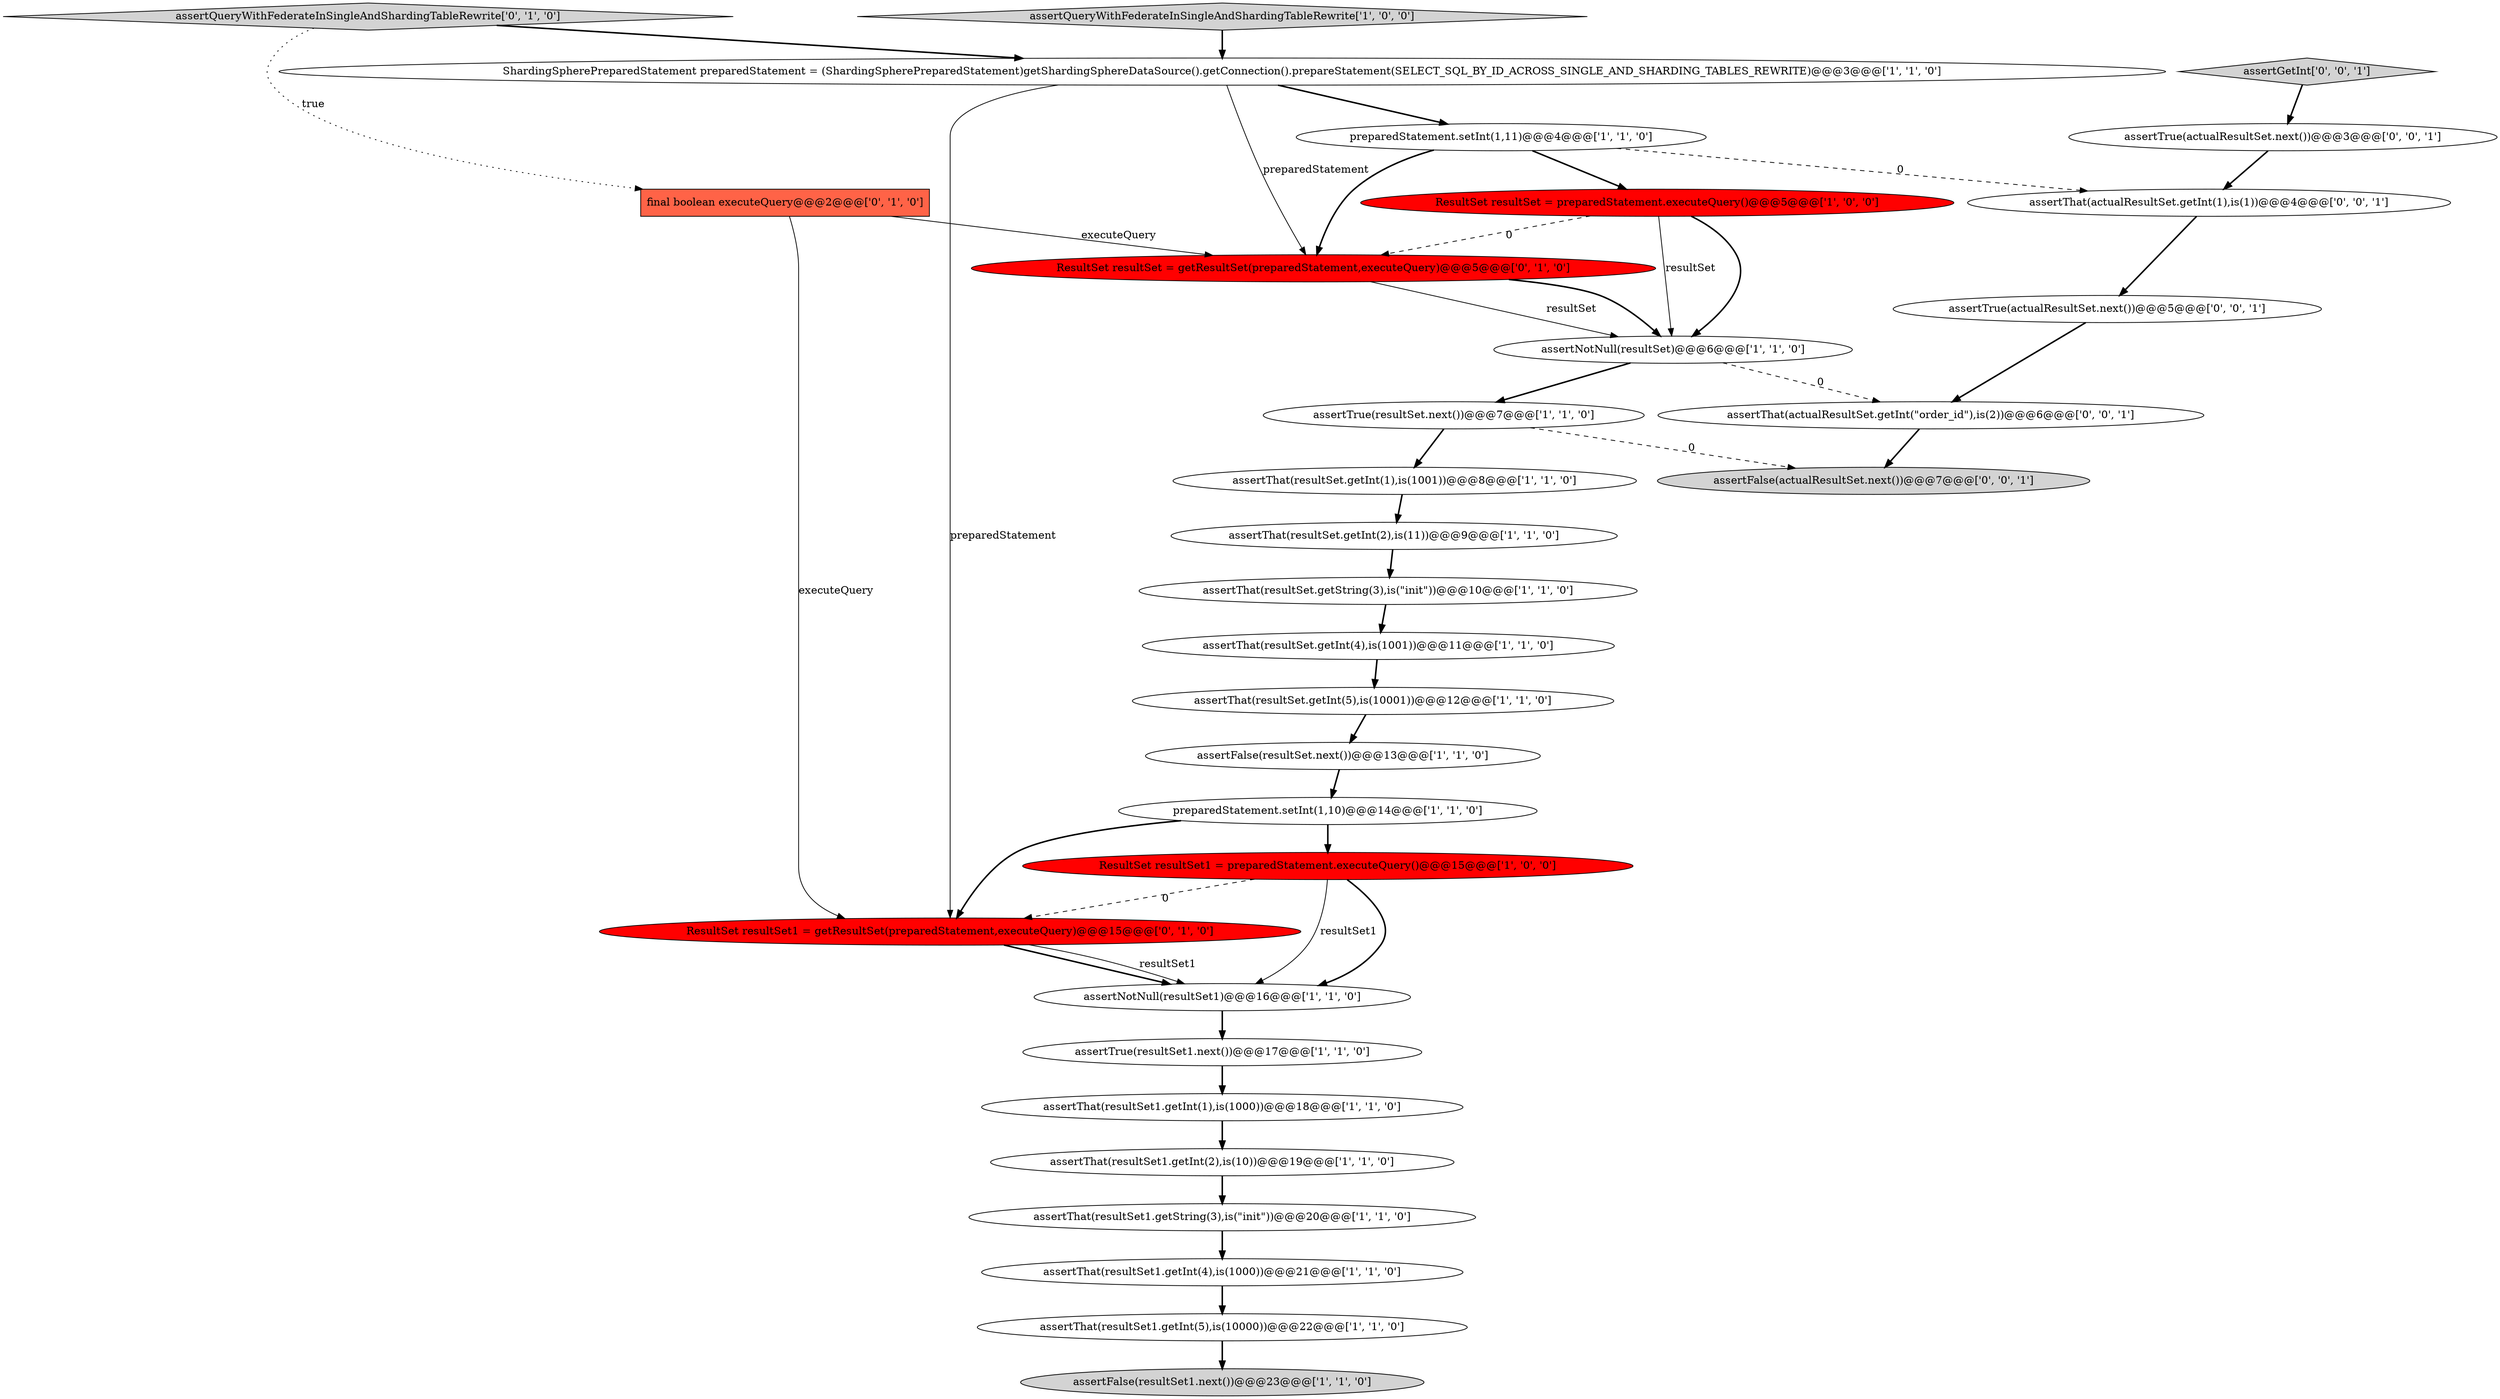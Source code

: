 digraph {
9 [style = filled, label = "assertThat(resultSet1.getInt(5),is(10000))@@@22@@@['1', '1', '0']", fillcolor = white, shape = ellipse image = "AAA0AAABBB1BBB"];
7 [style = filled, label = "assertFalse(resultSet1.next())@@@23@@@['1', '1', '0']", fillcolor = lightgray, shape = ellipse image = "AAA0AAABBB1BBB"];
30 [style = filled, label = "assertTrue(actualResultSet.next())@@@3@@@['0', '0', '1']", fillcolor = white, shape = ellipse image = "AAA0AAABBB3BBB"];
13 [style = filled, label = "assertTrue(resultSet.next())@@@7@@@['1', '1', '0']", fillcolor = white, shape = ellipse image = "AAA0AAABBB1BBB"];
2 [style = filled, label = "assertQueryWithFederateInSingleAndShardingTableRewrite['1', '0', '0']", fillcolor = lightgray, shape = diamond image = "AAA0AAABBB1BBB"];
16 [style = filled, label = "assertThat(resultSet1.getInt(1),is(1000))@@@18@@@['1', '1', '0']", fillcolor = white, shape = ellipse image = "AAA0AAABBB1BBB"];
5 [style = filled, label = "ShardingSpherePreparedStatement preparedStatement = (ShardingSpherePreparedStatement)getShardingSphereDataSource().getConnection().prepareStatement(SELECT_SQL_BY_ID_ACROSS_SINGLE_AND_SHARDING_TABLES_REWRITE)@@@3@@@['1', '1', '0']", fillcolor = white, shape = ellipse image = "AAA0AAABBB1BBB"];
28 [style = filled, label = "assertFalse(actualResultSet.next())@@@7@@@['0', '0', '1']", fillcolor = lightgray, shape = ellipse image = "AAA0AAABBB3BBB"];
23 [style = filled, label = "final boolean executeQuery@@@2@@@['0', '1', '0']", fillcolor = tomato, shape = box image = "AAA1AAABBB2BBB"];
4 [style = filled, label = "assertThat(resultSet.getInt(4),is(1001))@@@11@@@['1', '1', '0']", fillcolor = white, shape = ellipse image = "AAA0AAABBB1BBB"];
3 [style = filled, label = "assertThat(resultSet.getInt(2),is(11))@@@9@@@['1', '1', '0']", fillcolor = white, shape = ellipse image = "AAA0AAABBB1BBB"];
8 [style = filled, label = "assertThat(resultSet.getInt(1),is(1001))@@@8@@@['1', '1', '0']", fillcolor = white, shape = ellipse image = "AAA0AAABBB1BBB"];
29 [style = filled, label = "assertGetInt['0', '0', '1']", fillcolor = lightgray, shape = diamond image = "AAA0AAABBB3BBB"];
1 [style = filled, label = "assertThat(resultSet1.getInt(4),is(1000))@@@21@@@['1', '1', '0']", fillcolor = white, shape = ellipse image = "AAA0AAABBB1BBB"];
12 [style = filled, label = "preparedStatement.setInt(1,10)@@@14@@@['1', '1', '0']", fillcolor = white, shape = ellipse image = "AAA0AAABBB1BBB"];
11 [style = filled, label = "assertTrue(resultSet1.next())@@@17@@@['1', '1', '0']", fillcolor = white, shape = ellipse image = "AAA0AAABBB1BBB"];
27 [style = filled, label = "assertThat(actualResultSet.getInt(\"order_id\"),is(2))@@@6@@@['0', '0', '1']", fillcolor = white, shape = ellipse image = "AAA0AAABBB3BBB"];
18 [style = filled, label = "assertThat(resultSet1.getInt(2),is(10))@@@19@@@['1', '1', '0']", fillcolor = white, shape = ellipse image = "AAA0AAABBB1BBB"];
26 [style = filled, label = "assertThat(actualResultSet.getInt(1),is(1))@@@4@@@['0', '0', '1']", fillcolor = white, shape = ellipse image = "AAA0AAABBB3BBB"];
10 [style = filled, label = "ResultSet resultSet = preparedStatement.executeQuery()@@@5@@@['1', '0', '0']", fillcolor = red, shape = ellipse image = "AAA1AAABBB1BBB"];
17 [style = filled, label = "assertNotNull(resultSet)@@@6@@@['1', '1', '0']", fillcolor = white, shape = ellipse image = "AAA0AAABBB1BBB"];
22 [style = filled, label = "assertQueryWithFederateInSingleAndShardingTableRewrite['0', '1', '0']", fillcolor = lightgray, shape = diamond image = "AAA0AAABBB2BBB"];
25 [style = filled, label = "ResultSet resultSet1 = getResultSet(preparedStatement,executeQuery)@@@15@@@['0', '1', '0']", fillcolor = red, shape = ellipse image = "AAA1AAABBB2BBB"];
31 [style = filled, label = "assertTrue(actualResultSet.next())@@@5@@@['0', '0', '1']", fillcolor = white, shape = ellipse image = "AAA0AAABBB3BBB"];
24 [style = filled, label = "ResultSet resultSet = getResultSet(preparedStatement,executeQuery)@@@5@@@['0', '1', '0']", fillcolor = red, shape = ellipse image = "AAA1AAABBB2BBB"];
19 [style = filled, label = "preparedStatement.setInt(1,11)@@@4@@@['1', '1', '0']", fillcolor = white, shape = ellipse image = "AAA0AAABBB1BBB"];
21 [style = filled, label = "assertThat(resultSet1.getString(3),is(\"init\"))@@@20@@@['1', '1', '0']", fillcolor = white, shape = ellipse image = "AAA0AAABBB1BBB"];
6 [style = filled, label = "assertThat(resultSet.getString(3),is(\"init\"))@@@10@@@['1', '1', '0']", fillcolor = white, shape = ellipse image = "AAA0AAABBB1BBB"];
0 [style = filled, label = "assertNotNull(resultSet1)@@@16@@@['1', '1', '0']", fillcolor = white, shape = ellipse image = "AAA0AAABBB1BBB"];
15 [style = filled, label = "ResultSet resultSet1 = preparedStatement.executeQuery()@@@15@@@['1', '0', '0']", fillcolor = red, shape = ellipse image = "AAA1AAABBB1BBB"];
14 [style = filled, label = "assertFalse(resultSet.next())@@@13@@@['1', '1', '0']", fillcolor = white, shape = ellipse image = "AAA0AAABBB1BBB"];
20 [style = filled, label = "assertThat(resultSet.getInt(5),is(10001))@@@12@@@['1', '1', '0']", fillcolor = white, shape = ellipse image = "AAA0AAABBB1BBB"];
25->0 [style = bold, label=""];
11->16 [style = bold, label=""];
16->18 [style = bold, label=""];
22->23 [style = dotted, label="true"];
29->30 [style = bold, label=""];
27->28 [style = bold, label=""];
8->3 [style = bold, label=""];
12->15 [style = bold, label=""];
30->26 [style = bold, label=""];
5->24 [style = solid, label="preparedStatement"];
24->17 [style = solid, label="resultSet"];
0->11 [style = bold, label=""];
3->6 [style = bold, label=""];
19->10 [style = bold, label=""];
10->17 [style = bold, label=""];
20->14 [style = bold, label=""];
9->7 [style = bold, label=""];
22->5 [style = bold, label=""];
15->0 [style = solid, label="resultSet1"];
1->9 [style = bold, label=""];
19->24 [style = bold, label=""];
13->28 [style = dashed, label="0"];
5->19 [style = bold, label=""];
5->25 [style = solid, label="preparedStatement"];
6->4 [style = bold, label=""];
26->31 [style = bold, label=""];
15->25 [style = dashed, label="0"];
19->26 [style = dashed, label="0"];
31->27 [style = bold, label=""];
23->24 [style = solid, label="executeQuery"];
12->25 [style = bold, label=""];
10->17 [style = solid, label="resultSet"];
15->0 [style = bold, label=""];
14->12 [style = bold, label=""];
21->1 [style = bold, label=""];
24->17 [style = bold, label=""];
4->20 [style = bold, label=""];
25->0 [style = solid, label="resultSet1"];
17->13 [style = bold, label=""];
18->21 [style = bold, label=""];
13->8 [style = bold, label=""];
23->25 [style = solid, label="executeQuery"];
10->24 [style = dashed, label="0"];
2->5 [style = bold, label=""];
17->27 [style = dashed, label="0"];
}
